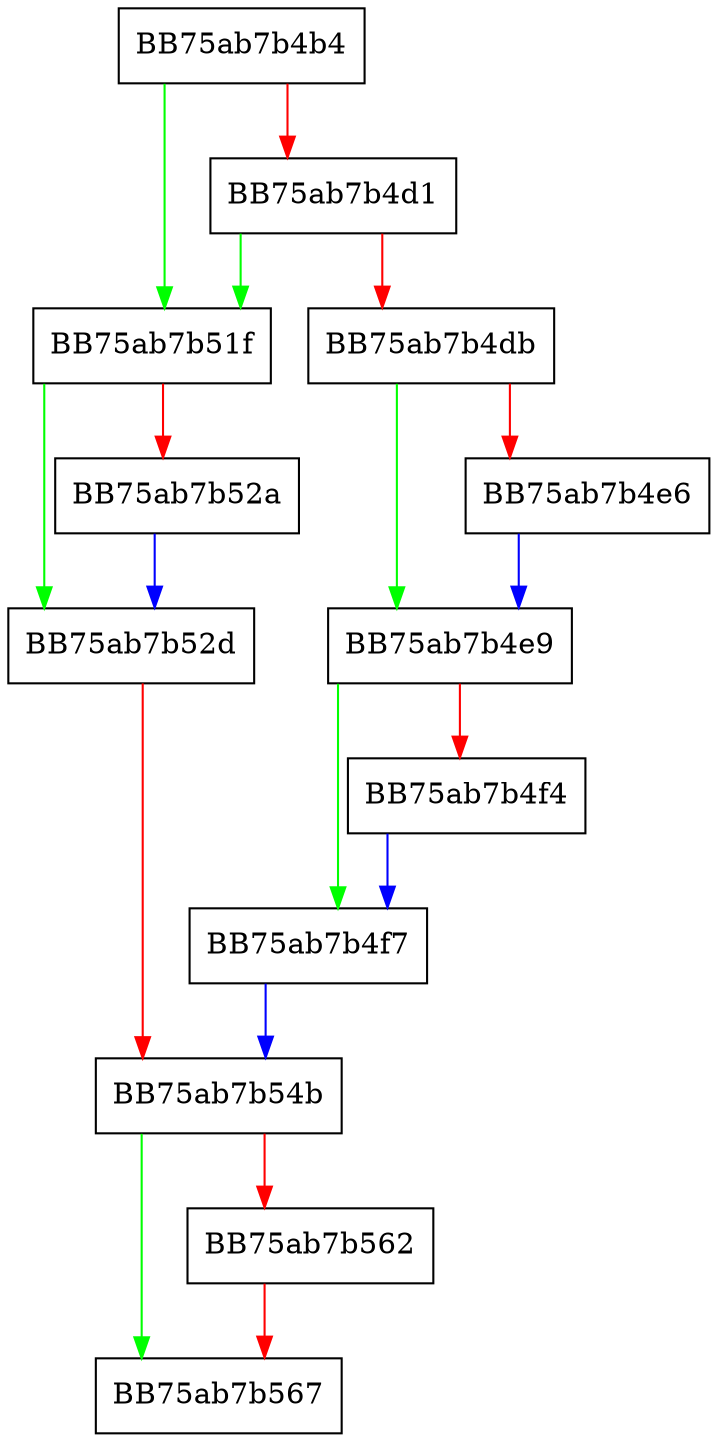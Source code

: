 digraph BuildExpandedKey {
  node [shape="box"];
  graph [splines=ortho];
  BB75ab7b4b4 -> BB75ab7b51f [color="green"];
  BB75ab7b4b4 -> BB75ab7b4d1 [color="red"];
  BB75ab7b4d1 -> BB75ab7b51f [color="green"];
  BB75ab7b4d1 -> BB75ab7b4db [color="red"];
  BB75ab7b4db -> BB75ab7b4e9 [color="green"];
  BB75ab7b4db -> BB75ab7b4e6 [color="red"];
  BB75ab7b4e6 -> BB75ab7b4e9 [color="blue"];
  BB75ab7b4e9 -> BB75ab7b4f7 [color="green"];
  BB75ab7b4e9 -> BB75ab7b4f4 [color="red"];
  BB75ab7b4f4 -> BB75ab7b4f7 [color="blue"];
  BB75ab7b4f7 -> BB75ab7b54b [color="blue"];
  BB75ab7b51f -> BB75ab7b52d [color="green"];
  BB75ab7b51f -> BB75ab7b52a [color="red"];
  BB75ab7b52a -> BB75ab7b52d [color="blue"];
  BB75ab7b52d -> BB75ab7b54b [color="red"];
  BB75ab7b54b -> BB75ab7b567 [color="green"];
  BB75ab7b54b -> BB75ab7b562 [color="red"];
  BB75ab7b562 -> BB75ab7b567 [color="red"];
}